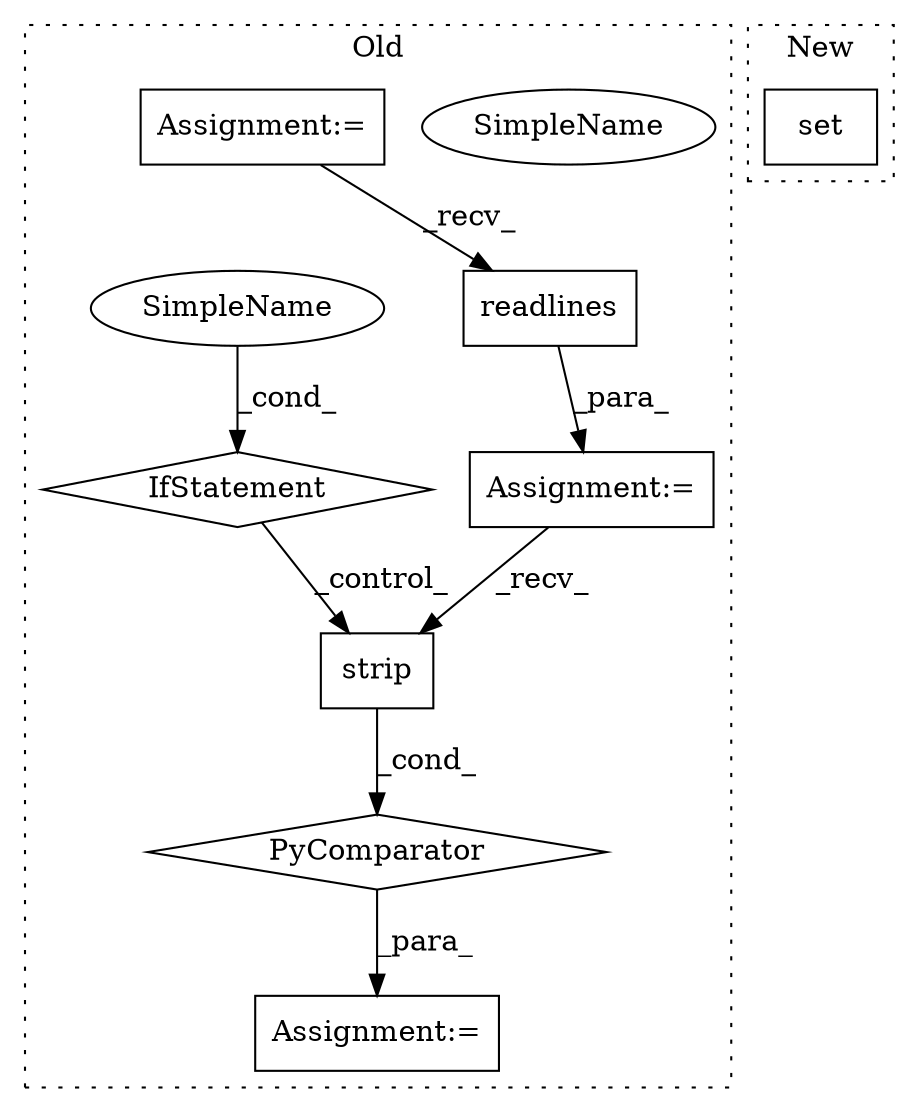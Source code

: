 digraph G {
subgraph cluster0 {
1 [label="readlines" a="32" s="461" l="11" shape="box"];
3 [label="strip" a="32" s="378" l="7" shape="box"];
4 [label="PyComparator" a="113" s="452" l="29" shape="diamond"];
5 [label="SimpleName" a="42" s="476" l="5" shape="ellipse"];
6 [label="IfStatement" a="25" s="452" l="29" shape="diamond"];
7 [label="Assignment:=" a="7" s="358" l="1" shape="box"];
8 [label="Assignment:=" a="7" s="340" l="1" shape="box"];
9 [label="Assignment:=" a="7" s="452" l="29" shape="box"];
10 [label="SimpleName" a="42" s="476" l="5" shape="ellipse"];
label = "Old";
style="dotted";
}
subgraph cluster1 {
2 [label="set" a="32" s="320" l="5" shape="box"];
label = "New";
style="dotted";
}
1 -> 9 [label="_para_"];
3 -> 4 [label="_cond_"];
4 -> 7 [label="_para_"];
6 -> 3 [label="_control_"];
8 -> 1 [label="_recv_"];
9 -> 3 [label="_recv_"];
10 -> 6 [label="_cond_"];
}